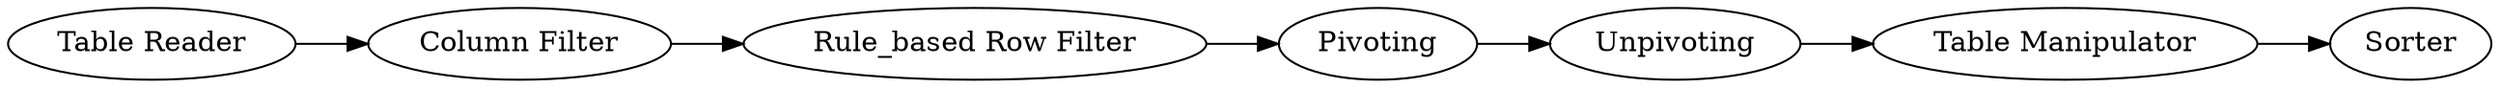 digraph {
	7 -> 8
	4 -> 3
	3 -> 5
	10 -> 4
	5 -> 6
	6 -> 7
	5 [label=Pivoting]
	7 [label="Table Manipulator"]
	4 [label="Column Filter"]
	6 [label=Unpivoting]
	8 [label=Sorter]
	3 [label="Rule_based Row Filter"]
	10 [label="Table Reader"]
	rankdir=LR
}
